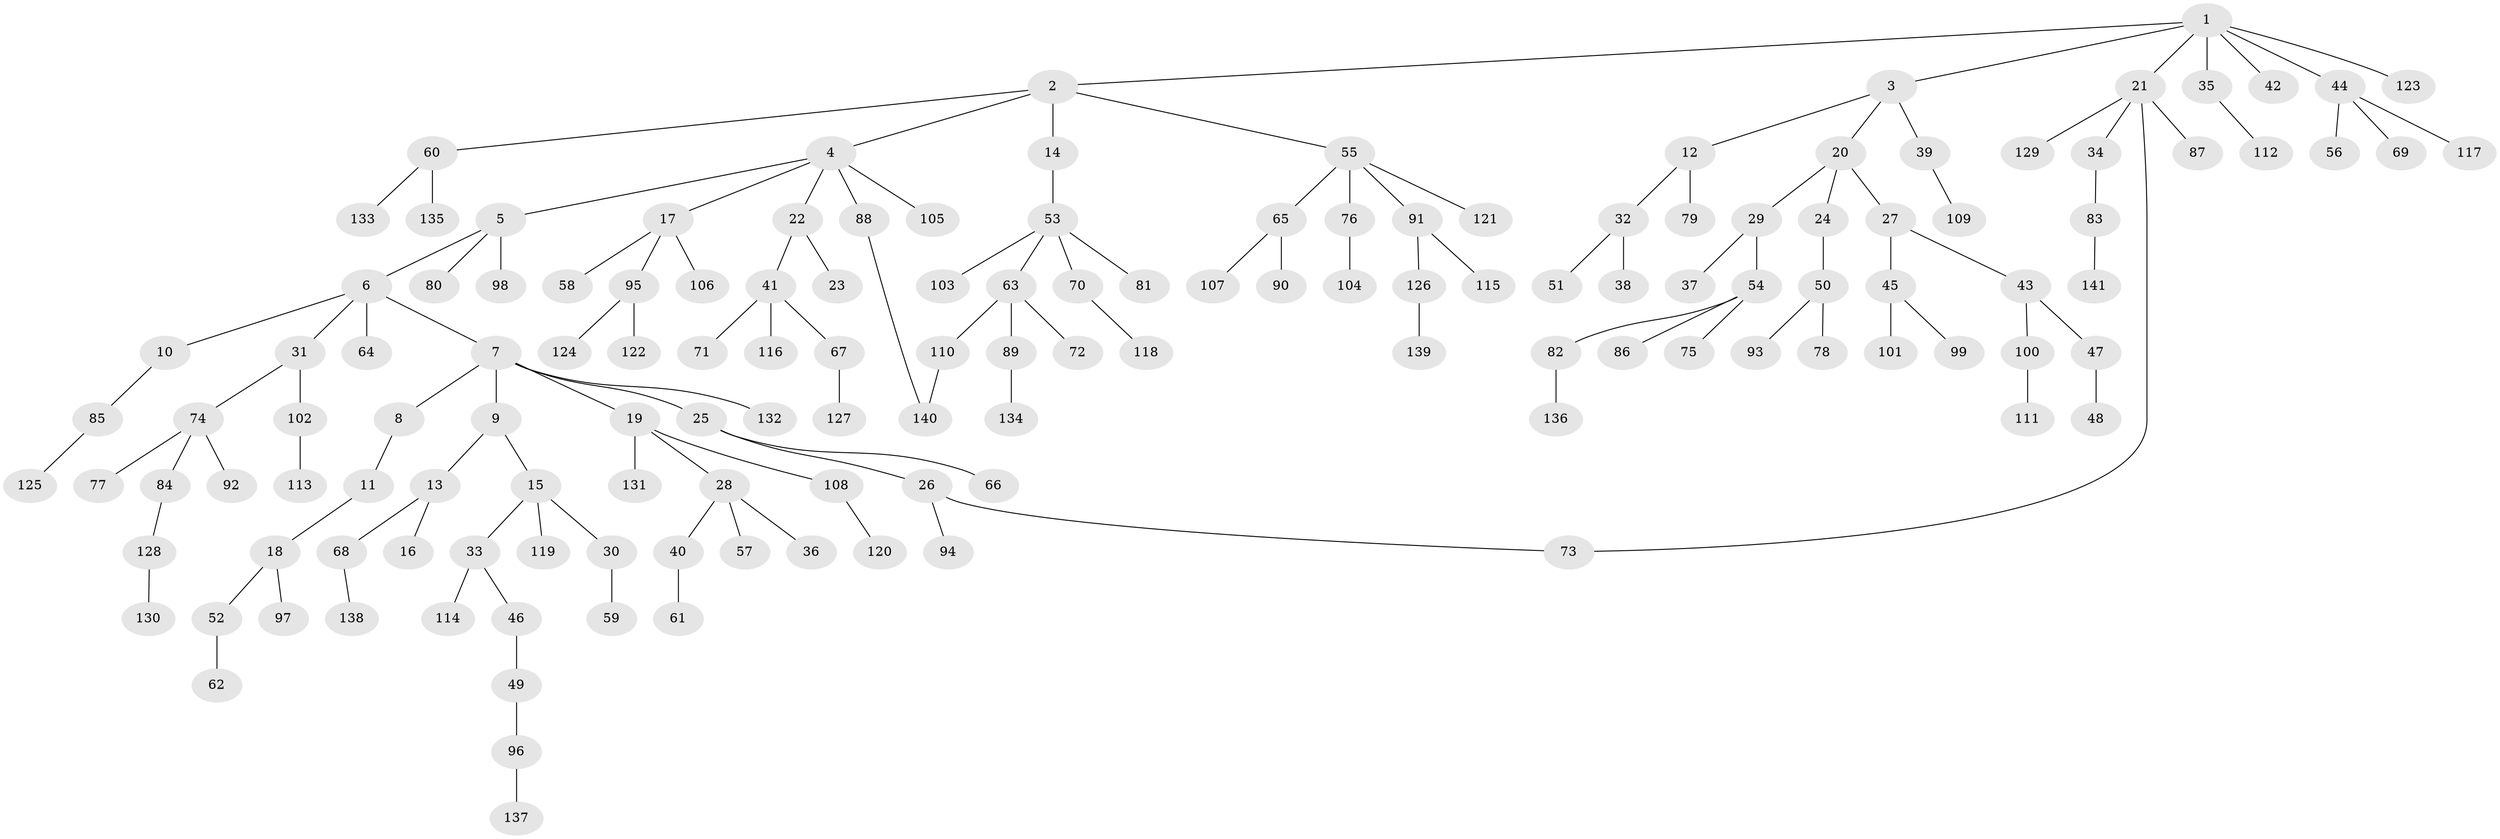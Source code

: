 // coarse degree distribution, {9: 0.01098901098901099, 5: 0.02197802197802198, 8: 0.01098901098901099, 4: 0.07692307692307693, 7: 0.01098901098901099, 2: 0.23076923076923078, 3: 0.12087912087912088, 1: 0.5164835164835165}
// Generated by graph-tools (version 1.1) at 2025/41/03/06/25 10:41:29]
// undirected, 141 vertices, 142 edges
graph export_dot {
graph [start="1"]
  node [color=gray90,style=filled];
  1;
  2;
  3;
  4;
  5;
  6;
  7;
  8;
  9;
  10;
  11;
  12;
  13;
  14;
  15;
  16;
  17;
  18;
  19;
  20;
  21;
  22;
  23;
  24;
  25;
  26;
  27;
  28;
  29;
  30;
  31;
  32;
  33;
  34;
  35;
  36;
  37;
  38;
  39;
  40;
  41;
  42;
  43;
  44;
  45;
  46;
  47;
  48;
  49;
  50;
  51;
  52;
  53;
  54;
  55;
  56;
  57;
  58;
  59;
  60;
  61;
  62;
  63;
  64;
  65;
  66;
  67;
  68;
  69;
  70;
  71;
  72;
  73;
  74;
  75;
  76;
  77;
  78;
  79;
  80;
  81;
  82;
  83;
  84;
  85;
  86;
  87;
  88;
  89;
  90;
  91;
  92;
  93;
  94;
  95;
  96;
  97;
  98;
  99;
  100;
  101;
  102;
  103;
  104;
  105;
  106;
  107;
  108;
  109;
  110;
  111;
  112;
  113;
  114;
  115;
  116;
  117;
  118;
  119;
  120;
  121;
  122;
  123;
  124;
  125;
  126;
  127;
  128;
  129;
  130;
  131;
  132;
  133;
  134;
  135;
  136;
  137;
  138;
  139;
  140;
  141;
  1 -- 2;
  1 -- 3;
  1 -- 21;
  1 -- 35;
  1 -- 42;
  1 -- 44;
  1 -- 123;
  2 -- 4;
  2 -- 14;
  2 -- 55;
  2 -- 60;
  3 -- 12;
  3 -- 20;
  3 -- 39;
  4 -- 5;
  4 -- 17;
  4 -- 22;
  4 -- 88;
  4 -- 105;
  5 -- 6;
  5 -- 80;
  5 -- 98;
  6 -- 7;
  6 -- 10;
  6 -- 31;
  6 -- 64;
  7 -- 8;
  7 -- 9;
  7 -- 19;
  7 -- 25;
  7 -- 132;
  8 -- 11;
  9 -- 13;
  9 -- 15;
  10 -- 85;
  11 -- 18;
  12 -- 32;
  12 -- 79;
  13 -- 16;
  13 -- 68;
  14 -- 53;
  15 -- 30;
  15 -- 33;
  15 -- 119;
  17 -- 58;
  17 -- 95;
  17 -- 106;
  18 -- 52;
  18 -- 97;
  19 -- 28;
  19 -- 108;
  19 -- 131;
  20 -- 24;
  20 -- 27;
  20 -- 29;
  21 -- 34;
  21 -- 87;
  21 -- 129;
  21 -- 73;
  22 -- 23;
  22 -- 41;
  24 -- 50;
  25 -- 26;
  25 -- 66;
  26 -- 73;
  26 -- 94;
  27 -- 43;
  27 -- 45;
  28 -- 36;
  28 -- 40;
  28 -- 57;
  29 -- 37;
  29 -- 54;
  30 -- 59;
  31 -- 74;
  31 -- 102;
  32 -- 38;
  32 -- 51;
  33 -- 46;
  33 -- 114;
  34 -- 83;
  35 -- 112;
  39 -- 109;
  40 -- 61;
  41 -- 67;
  41 -- 71;
  41 -- 116;
  43 -- 47;
  43 -- 100;
  44 -- 56;
  44 -- 69;
  44 -- 117;
  45 -- 99;
  45 -- 101;
  46 -- 49;
  47 -- 48;
  49 -- 96;
  50 -- 78;
  50 -- 93;
  52 -- 62;
  53 -- 63;
  53 -- 70;
  53 -- 81;
  53 -- 103;
  54 -- 75;
  54 -- 82;
  54 -- 86;
  55 -- 65;
  55 -- 76;
  55 -- 91;
  55 -- 121;
  60 -- 133;
  60 -- 135;
  63 -- 72;
  63 -- 89;
  63 -- 110;
  65 -- 90;
  65 -- 107;
  67 -- 127;
  68 -- 138;
  70 -- 118;
  74 -- 77;
  74 -- 84;
  74 -- 92;
  76 -- 104;
  82 -- 136;
  83 -- 141;
  84 -- 128;
  85 -- 125;
  88 -- 140;
  89 -- 134;
  91 -- 115;
  91 -- 126;
  95 -- 122;
  95 -- 124;
  96 -- 137;
  100 -- 111;
  102 -- 113;
  108 -- 120;
  110 -- 140;
  126 -- 139;
  128 -- 130;
}

